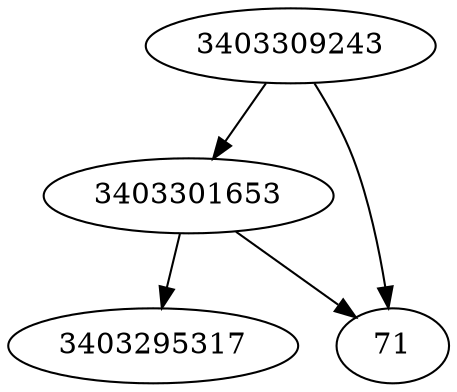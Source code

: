 strict digraph  {
3403301653;
3403309243;
3403295317;
71;
3403301653 -> 3403295317;
3403301653 -> 71;
3403309243 -> 3403301653;
3403309243 -> 71;
}

